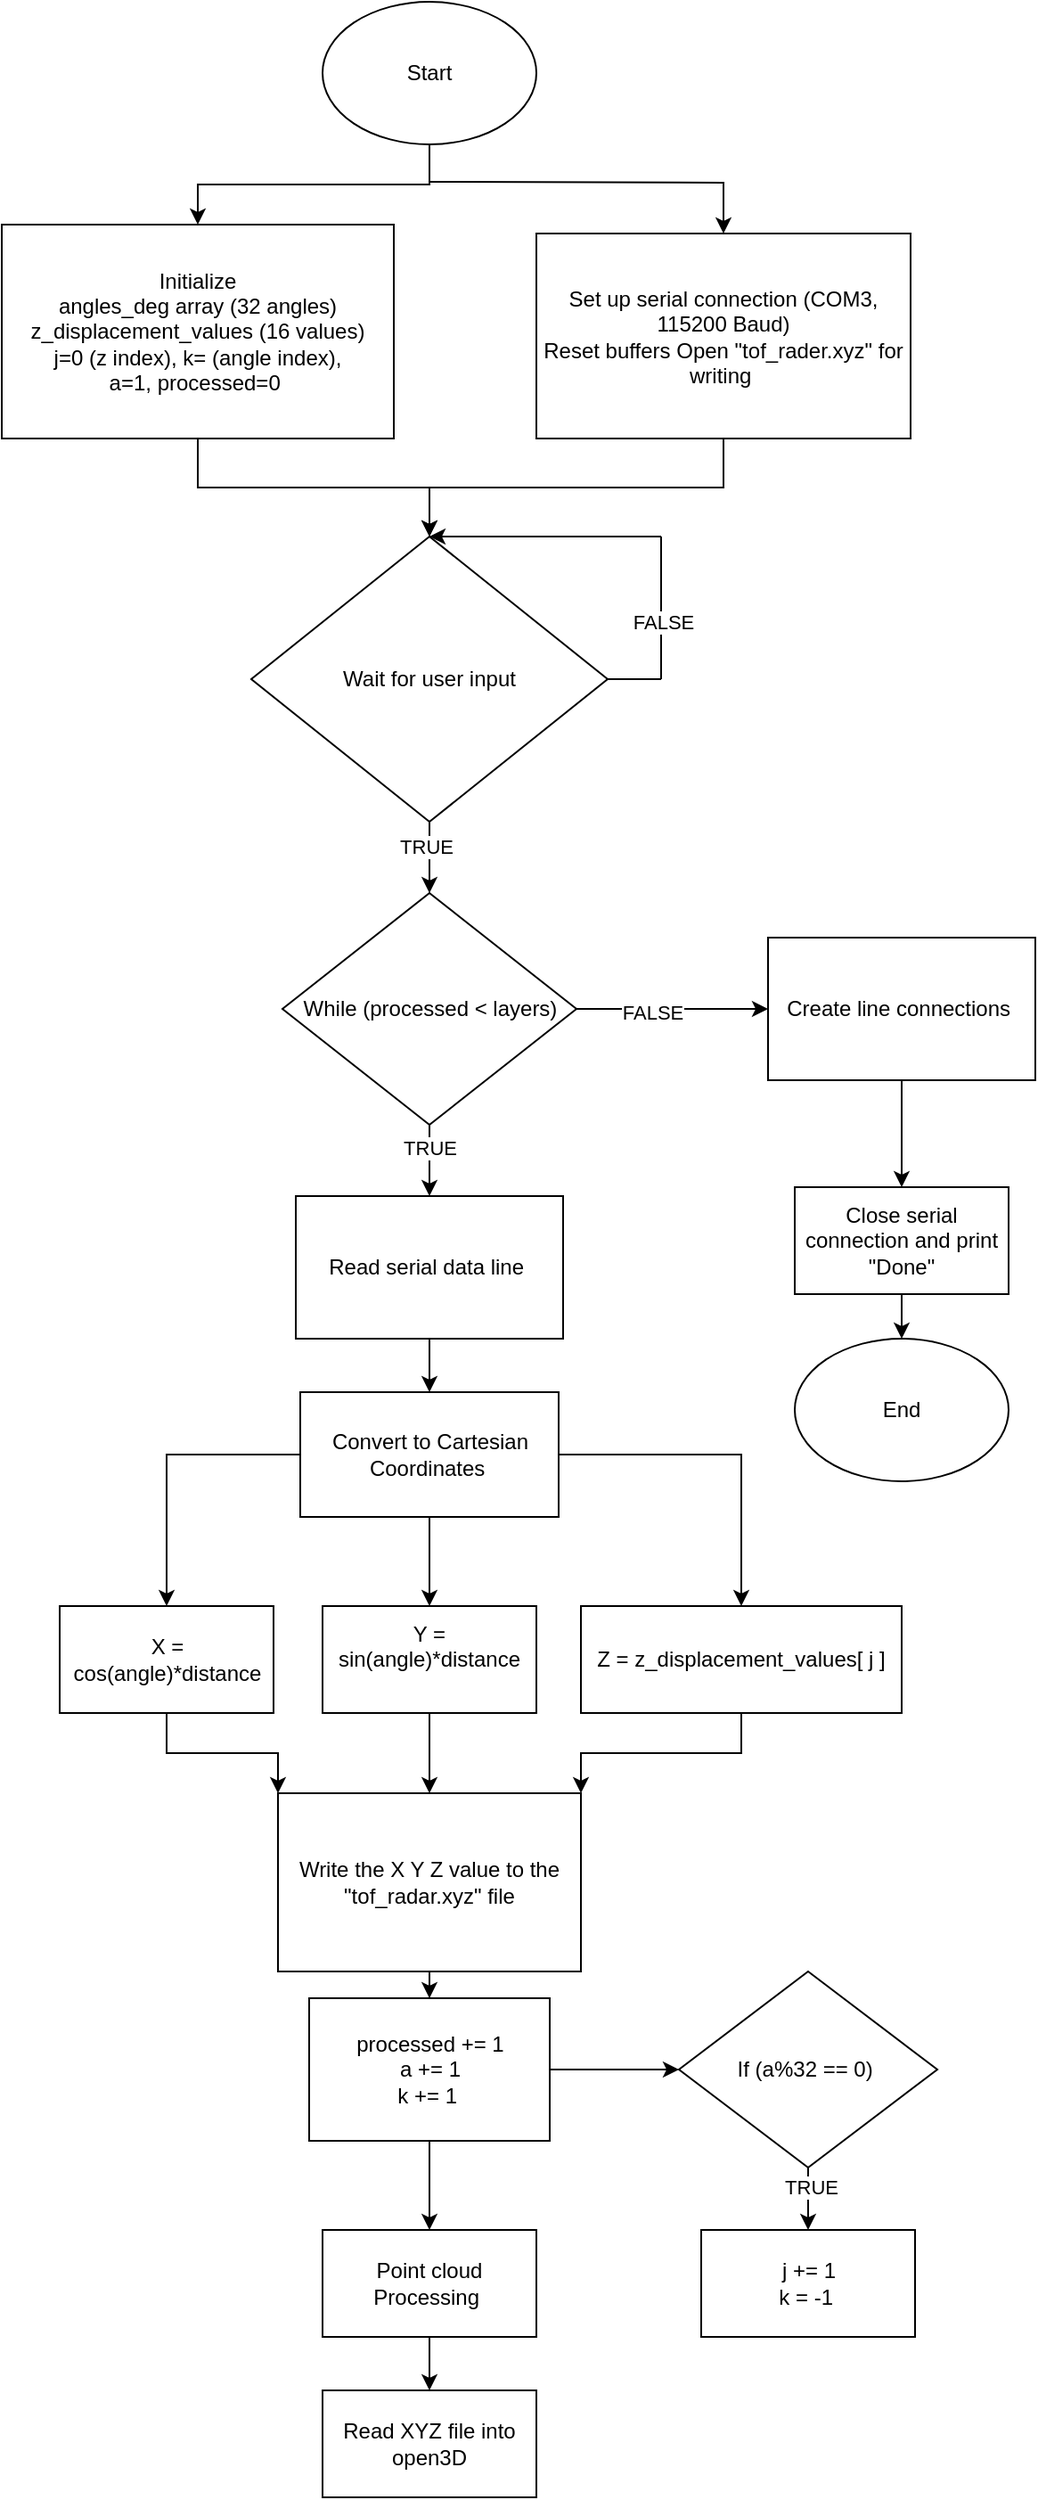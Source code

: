 <mxfile version="26.2.4">
  <diagram id="spFs5ViH503UC8_pctQy" name="Page-1">
    <mxGraphModel dx="2546" dy="1070" grid="1" gridSize="10" guides="1" tooltips="1" connect="1" arrows="1" fold="1" page="1" pageScale="1" pageWidth="850" pageHeight="1100" math="0" shadow="0">
      <root>
        <mxCell id="0" />
        <mxCell id="1" parent="0" />
        <mxCell id="QQZs3XPjNCJl7_IexciW-20" value="" style="edgeStyle=orthogonalEdgeStyle;rounded=0;orthogonalLoop=1;jettySize=auto;html=1;" edge="1" parent="1" source="QQZs3XPjNCJl7_IexciW-1" target="QQZs3XPjNCJl7_IexciW-2">
          <mxGeometry relative="1" as="geometry" />
        </mxCell>
        <mxCell id="QQZs3XPjNCJl7_IexciW-1" value="Start" style="ellipse;whiteSpace=wrap;html=1;" vertex="1" parent="1">
          <mxGeometry x="190" y="120" width="120" height="80" as="geometry" />
        </mxCell>
        <mxCell id="QQZs3XPjNCJl7_IexciW-25" value="" style="edgeStyle=orthogonalEdgeStyle;rounded=0;orthogonalLoop=1;jettySize=auto;html=1;" edge="1" parent="1" source="QQZs3XPjNCJl7_IexciW-2" target="QQZs3XPjNCJl7_IexciW-4">
          <mxGeometry relative="1" as="geometry" />
        </mxCell>
        <mxCell id="QQZs3XPjNCJl7_IexciW-2" value="Initialize&lt;br/&gt;angles_deg array (32 angles)&lt;br/&gt;z_displacement_values (16 values)&lt;br/&gt;j=0 (z index), k= (angle index),&lt;br/&gt;a=1, processed=0&amp;nbsp;" style="rounded=0;whiteSpace=wrap;html=1;" vertex="1" parent="1">
          <mxGeometry x="10" y="245" width="220" height="120" as="geometry" />
        </mxCell>
        <mxCell id="QQZs3XPjNCJl7_IexciW-3" value="Set up serial connection (COM3,&lt;br/&gt;115200 Baud)&lt;br/&gt;Reset buffers Open &quot;tof_rader.xyz&quot; for writing&amp;nbsp;" style="rounded=0;whiteSpace=wrap;html=1;" vertex="1" parent="1">
          <mxGeometry x="310" y="250" width="210" height="115" as="geometry" />
        </mxCell>
        <mxCell id="QQZs3XPjNCJl7_IexciW-30" value="" style="edgeStyle=orthogonalEdgeStyle;rounded=0;orthogonalLoop=1;jettySize=auto;html=1;" edge="1" parent="1" source="QQZs3XPjNCJl7_IexciW-4" target="QQZs3XPjNCJl7_IexciW-5">
          <mxGeometry relative="1" as="geometry" />
        </mxCell>
        <mxCell id="QQZs3XPjNCJl7_IexciW-31" value="TRUE" style="edgeLabel;html=1;align=center;verticalAlign=middle;resizable=0;points=[];" vertex="1" connectable="0" parent="QQZs3XPjNCJl7_IexciW-30">
          <mxGeometry x="-0.317" y="-2" relative="1" as="geometry">
            <mxPoint as="offset" />
          </mxGeometry>
        </mxCell>
        <mxCell id="QQZs3XPjNCJl7_IexciW-4" value="Wait for user input" style="rhombus;whiteSpace=wrap;html=1;" vertex="1" parent="1">
          <mxGeometry x="150" y="420" width="200" height="160" as="geometry" />
        </mxCell>
        <mxCell id="QQZs3XPjNCJl7_IexciW-37" value="" style="edgeStyle=orthogonalEdgeStyle;rounded=0;orthogonalLoop=1;jettySize=auto;html=1;" edge="1" parent="1" source="QQZs3XPjNCJl7_IexciW-5" target="QQZs3XPjNCJl7_IexciW-6">
          <mxGeometry relative="1" as="geometry" />
        </mxCell>
        <mxCell id="QQZs3XPjNCJl7_IexciW-57" value="TRUE" style="edgeLabel;html=1;align=center;verticalAlign=middle;resizable=0;points=[];" vertex="1" connectable="0" parent="QQZs3XPjNCJl7_IexciW-37">
          <mxGeometry x="-0.377" relative="1" as="geometry">
            <mxPoint as="offset" />
          </mxGeometry>
        </mxCell>
        <mxCell id="QQZs3XPjNCJl7_IexciW-5" value="While (processed &amp;lt; layers)" style="rhombus;whiteSpace=wrap;html=1;" vertex="1" parent="1">
          <mxGeometry x="167.5" y="620" width="165" height="130" as="geometry" />
        </mxCell>
        <mxCell id="QQZs3XPjNCJl7_IexciW-38" value="" style="edgeStyle=orthogonalEdgeStyle;rounded=0;orthogonalLoop=1;jettySize=auto;html=1;" edge="1" parent="1" source="QQZs3XPjNCJl7_IexciW-6" target="QQZs3XPjNCJl7_IexciW-7">
          <mxGeometry relative="1" as="geometry" />
        </mxCell>
        <mxCell id="QQZs3XPjNCJl7_IexciW-6" value="Read serial data line&amp;nbsp;" style="rounded=0;whiteSpace=wrap;html=1;" vertex="1" parent="1">
          <mxGeometry x="175" y="790" width="150" height="80" as="geometry" />
        </mxCell>
        <mxCell id="QQZs3XPjNCJl7_IexciW-39" value="" style="edgeStyle=orthogonalEdgeStyle;rounded=0;orthogonalLoop=1;jettySize=auto;html=1;" edge="1" parent="1" source="QQZs3XPjNCJl7_IexciW-7" target="QQZs3XPjNCJl7_IexciW-9">
          <mxGeometry relative="1" as="geometry" />
        </mxCell>
        <mxCell id="QQZs3XPjNCJl7_IexciW-7" value="Convert to Cartesian Coordinates&amp;nbsp;" style="rounded=0;whiteSpace=wrap;html=1;" vertex="1" parent="1">
          <mxGeometry x="177.5" y="900" width="145" height="70" as="geometry" />
        </mxCell>
        <mxCell id="QQZs3XPjNCJl7_IexciW-8" value="X = cos(angle)*distance" style="rounded=0;whiteSpace=wrap;html=1;" vertex="1" parent="1">
          <mxGeometry x="42.5" y="1020" width="120" height="60" as="geometry" />
        </mxCell>
        <mxCell id="QQZs3XPjNCJl7_IexciW-45" value="" style="edgeStyle=orthogonalEdgeStyle;rounded=0;orthogonalLoop=1;jettySize=auto;html=1;" edge="1" parent="1" source="QQZs3XPjNCJl7_IexciW-9" target="QQZs3XPjNCJl7_IexciW-11">
          <mxGeometry relative="1" as="geometry" />
        </mxCell>
        <mxCell id="QQZs3XPjNCJl7_IexciW-9" value="Y =&lt;br/&gt;sin(angle)*distance&lt;div&gt;&lt;br/&gt;&lt;/div&gt;" style="rounded=0;whiteSpace=wrap;html=1;" vertex="1" parent="1">
          <mxGeometry x="190" y="1020" width="120" height="60" as="geometry" />
        </mxCell>
        <mxCell id="QQZs3XPjNCJl7_IexciW-10" value="Z =&amp;nbsp;z_displacement_values[ j ]" style="rounded=0;whiteSpace=wrap;html=1;" vertex="1" parent="1">
          <mxGeometry x="335" y="1020" width="180" height="60" as="geometry" />
        </mxCell>
        <mxCell id="QQZs3XPjNCJl7_IexciW-46" value="" style="edgeStyle=orthogonalEdgeStyle;rounded=0;orthogonalLoop=1;jettySize=auto;html=1;" edge="1" parent="1" source="QQZs3XPjNCJl7_IexciW-11" target="QQZs3XPjNCJl7_IexciW-12">
          <mxGeometry relative="1" as="geometry" />
        </mxCell>
        <mxCell id="QQZs3XPjNCJl7_IexciW-11" value="Write the X Y Z value to the &quot;tof_radar.xyz&quot; file" style="rounded=0;whiteSpace=wrap;html=1;" vertex="1" parent="1">
          <mxGeometry x="165" y="1125" width="170" height="100" as="geometry" />
        </mxCell>
        <mxCell id="QQZs3XPjNCJl7_IexciW-51" value="" style="edgeStyle=orthogonalEdgeStyle;rounded=0;orthogonalLoop=1;jettySize=auto;html=1;" edge="1" parent="1" source="QQZs3XPjNCJl7_IexciW-12" target="QQZs3XPjNCJl7_IexciW-50">
          <mxGeometry relative="1" as="geometry" />
        </mxCell>
        <mxCell id="QQZs3XPjNCJl7_IexciW-53" value="" style="edgeStyle=orthogonalEdgeStyle;rounded=0;orthogonalLoop=1;jettySize=auto;html=1;" edge="1" parent="1" source="QQZs3XPjNCJl7_IexciW-12" target="QQZs3XPjNCJl7_IexciW-15">
          <mxGeometry relative="1" as="geometry" />
        </mxCell>
        <mxCell id="QQZs3XPjNCJl7_IexciW-12" value="processed += 1&lt;br/&gt;a += 1&lt;br/&gt;k += 1&amp;nbsp;" style="rounded=0;whiteSpace=wrap;html=1;" vertex="1" parent="1">
          <mxGeometry x="182.5" y="1240" width="135" height="80" as="geometry" />
        </mxCell>
        <mxCell id="QQZs3XPjNCJl7_IexciW-14" value="j += 1&lt;br/&gt;k = -1&amp;nbsp;" style="rounded=0;whiteSpace=wrap;html=1;" vertex="1" parent="1">
          <mxGeometry x="402.5" y="1370" width="120" height="60" as="geometry" />
        </mxCell>
        <mxCell id="QQZs3XPjNCJl7_IexciW-54" value="" style="edgeStyle=orthogonalEdgeStyle;rounded=0;orthogonalLoop=1;jettySize=auto;html=1;" edge="1" parent="1" source="QQZs3XPjNCJl7_IexciW-15" target="QQZs3XPjNCJl7_IexciW-16">
          <mxGeometry relative="1" as="geometry" />
        </mxCell>
        <mxCell id="QQZs3XPjNCJl7_IexciW-15" value="Point cloud&lt;br/&gt;Processing&amp;nbsp;" style="rounded=0;whiteSpace=wrap;html=1;" vertex="1" parent="1">
          <mxGeometry x="190" y="1370" width="120" height="60" as="geometry" />
        </mxCell>
        <mxCell id="QQZs3XPjNCJl7_IexciW-16" value="Read XYZ file into open3D" style="rounded=0;whiteSpace=wrap;html=1;" vertex="1" parent="1">
          <mxGeometry x="190" y="1460" width="120" height="60" as="geometry" />
        </mxCell>
        <mxCell id="QQZs3XPjNCJl7_IexciW-56" value="" style="edgeStyle=orthogonalEdgeStyle;rounded=0;orthogonalLoop=1;jettySize=auto;html=1;" edge="1" parent="1" source="QQZs3XPjNCJl7_IexciW-18" target="QQZs3XPjNCJl7_IexciW-19">
          <mxGeometry relative="1" as="geometry" />
        </mxCell>
        <mxCell id="QQZs3XPjNCJl7_IexciW-18" value="Create line connections&amp;nbsp;" style="rounded=0;whiteSpace=wrap;html=1;" vertex="1" parent="1">
          <mxGeometry x="440" y="645" width="150" height="80" as="geometry" />
        </mxCell>
        <mxCell id="QQZs3XPjNCJl7_IexciW-61" value="" style="edgeStyle=orthogonalEdgeStyle;rounded=0;orthogonalLoop=1;jettySize=auto;html=1;" edge="1" parent="1" source="QQZs3XPjNCJl7_IexciW-19" target="QQZs3XPjNCJl7_IexciW-60">
          <mxGeometry relative="1" as="geometry" />
        </mxCell>
        <mxCell id="QQZs3XPjNCJl7_IexciW-19" value="Close serial connection and print &quot;Done&quot;" style="rounded=0;whiteSpace=wrap;html=1;" vertex="1" parent="1">
          <mxGeometry x="455" y="785" width="120" height="60" as="geometry" />
        </mxCell>
        <mxCell id="QQZs3XPjNCJl7_IexciW-27" value="" style="edgeStyle=orthogonalEdgeStyle;rounded=0;orthogonalLoop=1;jettySize=auto;html=1;exitX=0.5;exitY=1;exitDx=0;exitDy=0;entryX=0.5;entryY=0;entryDx=0;entryDy=0;" edge="1" parent="1" source="QQZs3XPjNCJl7_IexciW-3" target="QQZs3XPjNCJl7_IexciW-4">
          <mxGeometry relative="1" as="geometry">
            <mxPoint x="310" y="400" as="sourcePoint" />
            <mxPoint x="440" y="455" as="targetPoint" />
          </mxGeometry>
        </mxCell>
        <mxCell id="QQZs3XPjNCJl7_IexciW-29" value="" style="edgeStyle=orthogonalEdgeStyle;rounded=0;orthogonalLoop=1;jettySize=auto;html=1;entryX=0.5;entryY=0;entryDx=0;entryDy=0;" edge="1" parent="1" target="QQZs3XPjNCJl7_IexciW-3">
          <mxGeometry relative="1" as="geometry">
            <mxPoint x="250" y="221" as="sourcePoint" />
            <mxPoint x="130" y="255" as="targetPoint" />
          </mxGeometry>
        </mxCell>
        <mxCell id="QQZs3XPjNCJl7_IexciW-33" value="" style="endArrow=none;html=1;rounded=0;exitX=1;exitY=0.5;exitDx=0;exitDy=0;" edge="1" parent="1" source="QQZs3XPjNCJl7_IexciW-4">
          <mxGeometry width="50" height="50" relative="1" as="geometry">
            <mxPoint x="290" y="560" as="sourcePoint" />
            <mxPoint x="380" y="500" as="targetPoint" />
          </mxGeometry>
        </mxCell>
        <mxCell id="QQZs3XPjNCJl7_IexciW-34" value="" style="endArrow=none;html=1;rounded=0;" edge="1" parent="1">
          <mxGeometry width="50" height="50" relative="1" as="geometry">
            <mxPoint x="380" y="420" as="sourcePoint" />
            <mxPoint x="380" y="500" as="targetPoint" />
          </mxGeometry>
        </mxCell>
        <mxCell id="QQZs3XPjNCJl7_IexciW-36" value="FALSE" style="edgeLabel;html=1;align=center;verticalAlign=middle;resizable=0;points=[];" vertex="1" connectable="0" parent="QQZs3XPjNCJl7_IexciW-34">
          <mxGeometry x="0.192" y="1" relative="1" as="geometry">
            <mxPoint as="offset" />
          </mxGeometry>
        </mxCell>
        <mxCell id="QQZs3XPjNCJl7_IexciW-35" value="" style="endArrow=classic;html=1;rounded=0;entryX=0.5;entryY=0;entryDx=0;entryDy=0;" edge="1" parent="1" target="QQZs3XPjNCJl7_IexciW-4">
          <mxGeometry width="50" height="50" relative="1" as="geometry">
            <mxPoint x="380" y="420" as="sourcePoint" />
            <mxPoint x="340" y="510" as="targetPoint" />
          </mxGeometry>
        </mxCell>
        <mxCell id="QQZs3XPjNCJl7_IexciW-40" value="" style="edgeStyle=orthogonalEdgeStyle;rounded=0;orthogonalLoop=1;jettySize=auto;html=1;exitX=1;exitY=0.5;exitDx=0;exitDy=0;entryX=0.5;entryY=0;entryDx=0;entryDy=0;" edge="1" parent="1" source="QQZs3XPjNCJl7_IexciW-7" target="QQZs3XPjNCJl7_IexciW-10">
          <mxGeometry relative="1" as="geometry">
            <mxPoint x="535" y="900" as="sourcePoint" />
            <mxPoint x="440" y="960" as="targetPoint" />
            <Array as="points">
              <mxPoint x="425" y="935" />
            </Array>
          </mxGeometry>
        </mxCell>
        <mxCell id="QQZs3XPjNCJl7_IexciW-41" value="" style="edgeStyle=orthogonalEdgeStyle;rounded=0;orthogonalLoop=1;jettySize=auto;html=1;exitX=0;exitY=0.5;exitDx=0;exitDy=0;entryX=0.5;entryY=0;entryDx=0;entryDy=0;" edge="1" parent="1" source="QQZs3XPjNCJl7_IexciW-7" target="QQZs3XPjNCJl7_IexciW-8">
          <mxGeometry relative="1" as="geometry">
            <mxPoint x="162.5" y="920.04" as="sourcePoint" />
            <mxPoint x="60" y="950" as="targetPoint" />
          </mxGeometry>
        </mxCell>
        <mxCell id="QQZs3XPjNCJl7_IexciW-42" value="" style="edgeStyle=orthogonalEdgeStyle;rounded=0;orthogonalLoop=1;jettySize=auto;html=1;exitX=0.5;exitY=1;exitDx=0;exitDy=0;entryX=0;entryY=0;entryDx=0;entryDy=0;" edge="1" parent="1" source="QQZs3XPjNCJl7_IexciW-8" target="QQZs3XPjNCJl7_IexciW-11">
          <mxGeometry relative="1" as="geometry">
            <mxPoint x="115" y="1130" as="sourcePoint" />
            <mxPoint x="-50" y="1185" as="targetPoint" />
          </mxGeometry>
        </mxCell>
        <mxCell id="QQZs3XPjNCJl7_IexciW-44" value="" style="edgeStyle=orthogonalEdgeStyle;rounded=0;orthogonalLoop=1;jettySize=auto;html=1;exitX=0.5;exitY=1;exitDx=0;exitDy=0;entryX=1;entryY=0;entryDx=0;entryDy=0;" edge="1" parent="1" source="QQZs3XPjNCJl7_IexciW-10" target="QQZs3XPjNCJl7_IexciW-11">
          <mxGeometry relative="1" as="geometry">
            <mxPoint x="595" y="1162.5" as="sourcePoint" />
            <mxPoint x="430" y="1217.5" as="targetPoint" />
          </mxGeometry>
        </mxCell>
        <mxCell id="QQZs3XPjNCJl7_IexciW-52" value="" style="edgeStyle=orthogonalEdgeStyle;rounded=0;orthogonalLoop=1;jettySize=auto;html=1;" edge="1" parent="1" source="QQZs3XPjNCJl7_IexciW-50" target="QQZs3XPjNCJl7_IexciW-14">
          <mxGeometry relative="1" as="geometry" />
        </mxCell>
        <mxCell id="QQZs3XPjNCJl7_IexciW-59" value="TRUE" style="edgeLabel;html=1;align=center;verticalAlign=middle;resizable=0;points=[];" vertex="1" connectable="0" parent="QQZs3XPjNCJl7_IexciW-52">
          <mxGeometry x="-0.534" y="1" relative="1" as="geometry">
            <mxPoint as="offset" />
          </mxGeometry>
        </mxCell>
        <mxCell id="QQZs3XPjNCJl7_IexciW-50" value="If (a%32 == 0)&amp;nbsp;" style="rhombus;whiteSpace=wrap;html=1;" vertex="1" parent="1">
          <mxGeometry x="390" y="1225" width="145" height="110" as="geometry" />
        </mxCell>
        <mxCell id="QQZs3XPjNCJl7_IexciW-55" value="" style="edgeStyle=orthogonalEdgeStyle;rounded=0;orthogonalLoop=1;jettySize=auto;html=1;exitX=1;exitY=0.5;exitDx=0;exitDy=0;entryX=0;entryY=0.5;entryDx=0;entryDy=0;" edge="1" parent="1" source="QQZs3XPjNCJl7_IexciW-5" target="QQZs3XPjNCJl7_IexciW-18">
          <mxGeometry relative="1" as="geometry">
            <mxPoint x="322.5" y="680" as="sourcePoint" />
            <mxPoint x="620" y="685" as="targetPoint" />
          </mxGeometry>
        </mxCell>
        <mxCell id="QQZs3XPjNCJl7_IexciW-58" value="FALSE" style="edgeLabel;html=1;align=center;verticalAlign=middle;resizable=0;points=[];" vertex="1" connectable="0" parent="QQZs3XPjNCJl7_IexciW-55">
          <mxGeometry x="-0.208" y="-2" relative="1" as="geometry">
            <mxPoint as="offset" />
          </mxGeometry>
        </mxCell>
        <mxCell id="QQZs3XPjNCJl7_IexciW-60" value="End" style="ellipse;whiteSpace=wrap;html=1;" vertex="1" parent="1">
          <mxGeometry x="455" y="870" width="120" height="80" as="geometry" />
        </mxCell>
      </root>
    </mxGraphModel>
  </diagram>
</mxfile>
